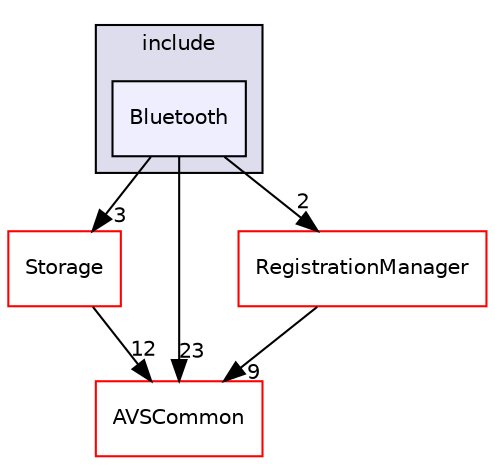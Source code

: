 digraph "/avs-cpp-sdk-tools/cm/autoCM_publicRepo/avs-device-sdk/CapabilityAgents/Bluetooth/include/Bluetooth" {
  compound=true
  node [ fontsize="10", fontname="Helvetica"];
  edge [ labelfontsize="10", labelfontname="Helvetica"];
  subgraph clusterdir_d3b0a340b0e73c93d97aa769524dbb98 {
    graph [ bgcolor="#ddddee", pencolor="black", label="include" fontname="Helvetica", fontsize="10", URL="dir_d3b0a340b0e73c93d97aa769524dbb98.html"]
  dir_281dbd0298ff8d441d37c56e5a5934f5 [shape=box, label="Bluetooth", style="filled", fillcolor="#eeeeff", pencolor="black", URL="dir_281dbd0298ff8d441d37c56e5a5934f5.html"];
  }
  dir_d29c5f5a2915d6c5388c9daae4f109c7 [shape=box label="Storage" fillcolor="white" style="filled" color="red" URL="dir_d29c5f5a2915d6c5388c9daae4f109c7.html"];
  dir_13e65effb2bde530b17b3d5eefcd0266 [shape=box label="AVSCommon" fillcolor="white" style="filled" color="red" URL="dir_13e65effb2bde530b17b3d5eefcd0266.html"];
  dir_b14333b5607b47fe7356eaa790107bd3 [shape=box label="RegistrationManager" fillcolor="white" style="filled" color="red" URL="dir_b14333b5607b47fe7356eaa790107bd3.html"];
  dir_281dbd0298ff8d441d37c56e5a5934f5->dir_d29c5f5a2915d6c5388c9daae4f109c7 [headlabel="3", labeldistance=1.5 headhref="dir_000140_000259.html"];
  dir_281dbd0298ff8d441d37c56e5a5934f5->dir_13e65effb2bde530b17b3d5eefcd0266 [headlabel="23", labeldistance=1.5 headhref="dir_000140_000009.html"];
  dir_281dbd0298ff8d441d37c56e5a5934f5->dir_b14333b5607b47fe7356eaa790107bd3 [headlabel="2", labeldistance=1.5 headhref="dir_000140_000245.html"];
  dir_d29c5f5a2915d6c5388c9daae4f109c7->dir_13e65effb2bde530b17b3d5eefcd0266 [headlabel="12", labeldistance=1.5 headhref="dir_000259_000009.html"];
  dir_b14333b5607b47fe7356eaa790107bd3->dir_13e65effb2bde530b17b3d5eefcd0266 [headlabel="9", labeldistance=1.5 headhref="dir_000245_000009.html"];
}
